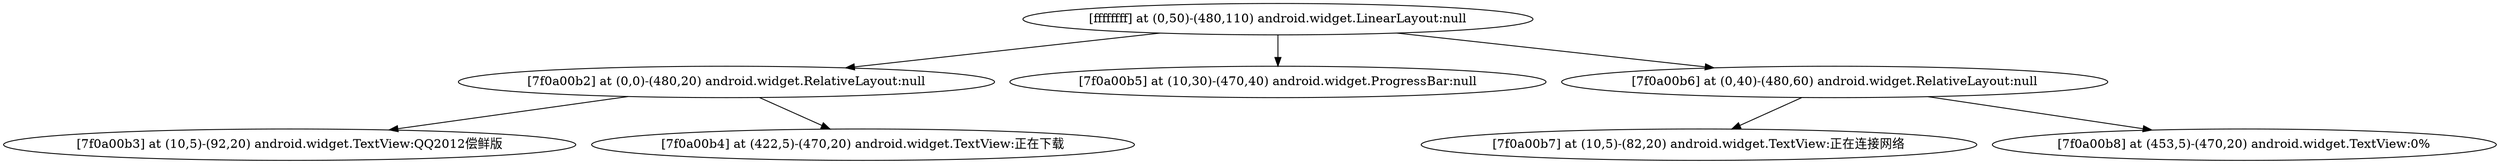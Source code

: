 strict digraph G {
  1 [ label="[ffffffff] at (0,50)-(480,110) android.widget.LinearLayout:null" ];
  2 [ label="[7f0a00b2] at (0,0)-(480,20) android.widget.RelativeLayout:null" ];
  3 [ label="[7f0a00b3] at (10,5)-(92,20) android.widget.TextView:QQ2012偿鲜版" ];
  4 [ label="[7f0a00b4] at (422,5)-(470,20) android.widget.TextView:正在下载" ];
  5 [ label="[7f0a00b5] at (10,30)-(470,40) android.widget.ProgressBar:null" ];
  6 [ label="[7f0a00b6] at (0,40)-(480,60) android.widget.RelativeLayout:null" ];
  7 [ label="[7f0a00b7] at (10,5)-(82,20) android.widget.TextView:正在连接网络" ];
  8 [ label="[7f0a00b8] at (453,5)-(470,20) android.widget.TextView:0%" ];
  1 -> 2;
  2 -> 3;
  2 -> 4;
  1 -> 5;
  1 -> 6;
  6 -> 7;
  6 -> 8;
}
